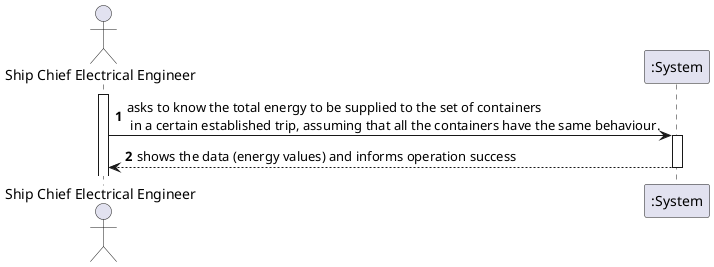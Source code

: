 @startuml
'https://plantuml.com/sequence-diagram

autonumber

actor "Ship Chief Electrical Engineer" as SCEE
activate SCEE

SCEE -> ":System": asks to know the total energy to be supplied to the set of containers\n in a certain established trip, assuming that all the containers have the same behaviour.
activate ":System"
":System" --> SCEE : shows the data (energy values) and informs operation success
deactivate ":System"
@enduml
